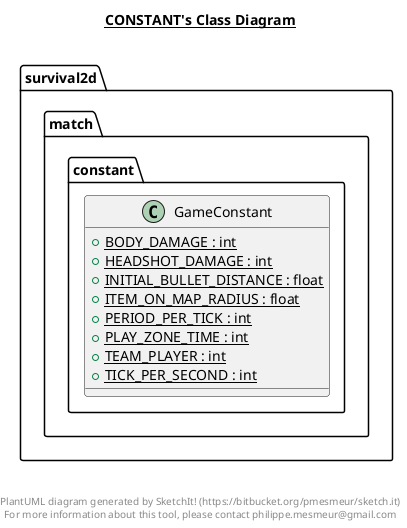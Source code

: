 @startuml

title __CONSTANT's Class Diagram__\n

  namespace survival2d {
    namespace match.constant {
      class survival2d.match.constant.GameConstant {
          {static} + BODY_DAMAGE : int
          {static} + HEADSHOT_DAMAGE : int
          {static} + INITIAL_BULLET_DISTANCE : float
          {static} + ITEM_ON_MAP_RADIUS : float
          {static} + PERIOD_PER_TICK : int
          {static} + PLAY_ZONE_TIME : int
          {static} + TEAM_PLAYER : int
          {static} + TICK_PER_SECOND : int
      }
    }
  }
  



right footer


PlantUML diagram generated by SketchIt! (https://bitbucket.org/pmesmeur/sketch.it)
For more information about this tool, please contact philippe.mesmeur@gmail.com
endfooter

@enduml
